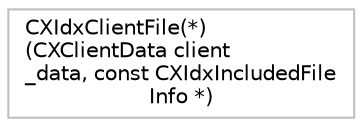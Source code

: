 digraph "Graphical Class Hierarchy"
{
 // LATEX_PDF_SIZE
  bgcolor="transparent";
  edge [fontname="Helvetica",fontsize="10",labelfontname="Helvetica",labelfontsize="10"];
  node [fontname="Helvetica",fontsize="10",shape=record];
  rankdir="LR";
  Node0 [label="CXIdxClientFile(*)\l(CXClientData client\l_data, const CXIdxIncludedFile\lInfo *)",height=0.2,width=0.4,color="grey75",tooltip=" "];
}
